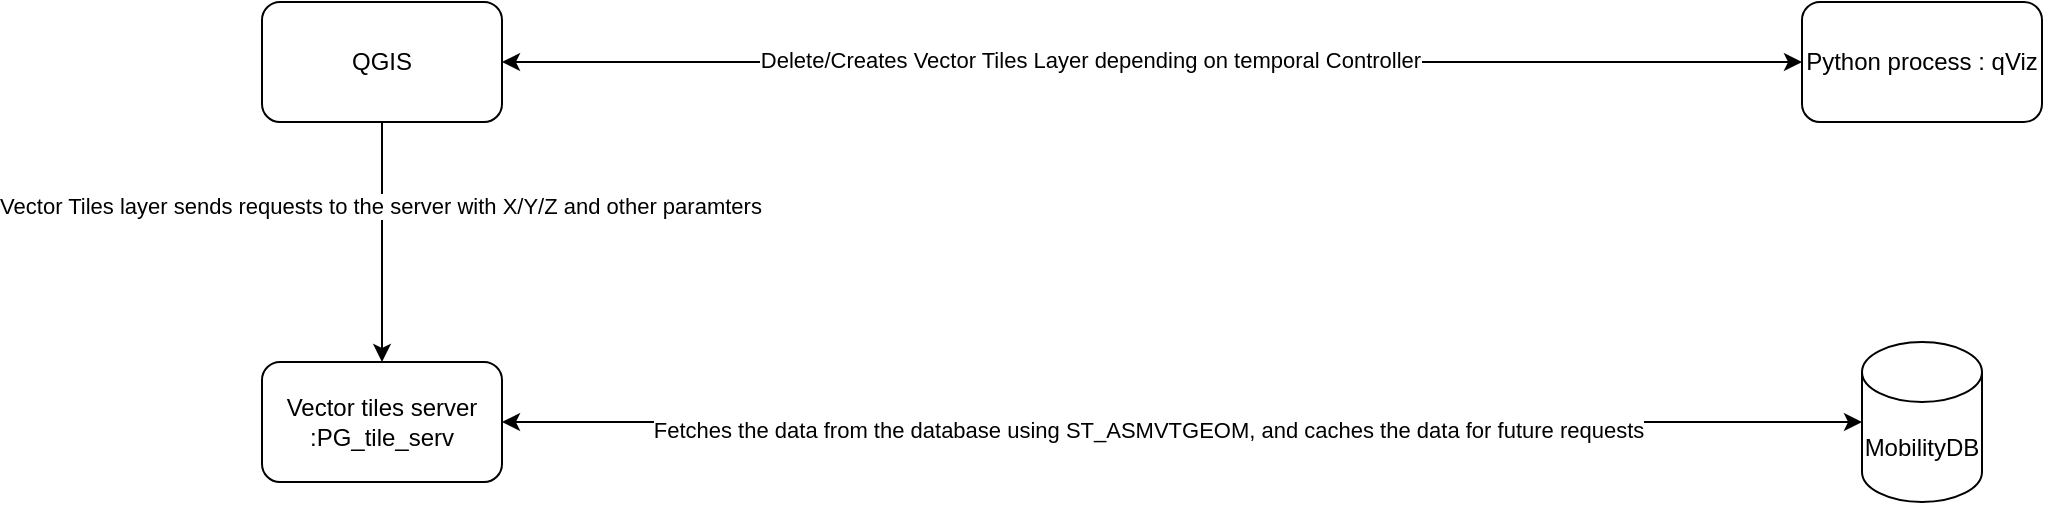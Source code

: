 <mxfile>
    <diagram id="rOneBJBJXI9gIvtCeuff" name="Page-1">
        <mxGraphModel dx="1866" dy="768" grid="1" gridSize="10" guides="1" tooltips="1" connect="1" arrows="1" fold="1" page="1" pageScale="1" pageWidth="850" pageHeight="1100" math="0" shadow="0">
            <root>
                <mxCell id="0"/>
                <mxCell id="1" parent="0"/>
                <mxCell id="2" style="edgeStyle=none;html=1;entryX=0;entryY=0.5;entryDx=0;entryDy=0;startArrow=classic;startFill=1;" edge="1" parent="1" source="4" target="9">
                    <mxGeometry relative="1" as="geometry"/>
                </mxCell>
                <mxCell id="3" value="Delete/Creates Vector Tiles Layer depending on temporal Controller&lt;br&gt;" style="edgeLabel;html=1;align=center;verticalAlign=middle;resizable=0;points=[];" vertex="1" connectable="0" parent="2">
                    <mxGeometry x="-0.097" relative="1" as="geometry">
                        <mxPoint y="-1" as="offset"/>
                    </mxGeometry>
                </mxCell>
                <mxCell id="15" style="edgeStyle=none;html=1;entryX=0.5;entryY=0;entryDx=0;entryDy=0;" edge="1" parent="1" source="4" target="13">
                    <mxGeometry relative="1" as="geometry"/>
                </mxCell>
                <mxCell id="16" value="Vector Tiles layer sends requests to the server with X/Y/Z and other paramters" style="edgeLabel;html=1;align=center;verticalAlign=middle;resizable=0;points=[];" vertex="1" connectable="0" parent="15">
                    <mxGeometry x="-0.3" y="-1" relative="1" as="geometry">
                        <mxPoint as="offset"/>
                    </mxGeometry>
                </mxCell>
                <mxCell id="4" value="QGIS" style="rounded=1;whiteSpace=wrap;html=1;" vertex="1" parent="1">
                    <mxGeometry x="-90" y="140" width="120" height="60" as="geometry"/>
                </mxCell>
                <mxCell id="9" value="Python process : qViz" style="rounded=1;whiteSpace=wrap;html=1;" vertex="1" parent="1">
                    <mxGeometry x="680" y="140" width="120" height="60" as="geometry"/>
                </mxCell>
                <mxCell id="11" style="edgeStyle=none;html=1;startArrow=classic;startFill=1;" edge="1" parent="1" source="13" target="14">
                    <mxGeometry relative="1" as="geometry"/>
                </mxCell>
                <mxCell id="18" value="Fetches the data from the database using ST_ASMVTGEOM, and caches the data for future requests" style="edgeLabel;html=1;align=center;verticalAlign=middle;resizable=0;points=[];" vertex="1" connectable="0" parent="11">
                    <mxGeometry x="-0.052" y="-4" relative="1" as="geometry">
                        <mxPoint as="offset"/>
                    </mxGeometry>
                </mxCell>
                <mxCell id="13" value="Vector tiles server :PG_tile_serv" style="rounded=1;whiteSpace=wrap;html=1;" vertex="1" parent="1">
                    <mxGeometry x="-90" y="320" width="120" height="60" as="geometry"/>
                </mxCell>
                <mxCell id="14" value="MobilityDB" style="shape=cylinder3;whiteSpace=wrap;html=1;boundedLbl=1;backgroundOutline=1;size=15;" vertex="1" parent="1">
                    <mxGeometry x="710" y="310" width="60" height="80" as="geometry"/>
                </mxCell>
            </root>
        </mxGraphModel>
    </diagram>
</mxfile>
